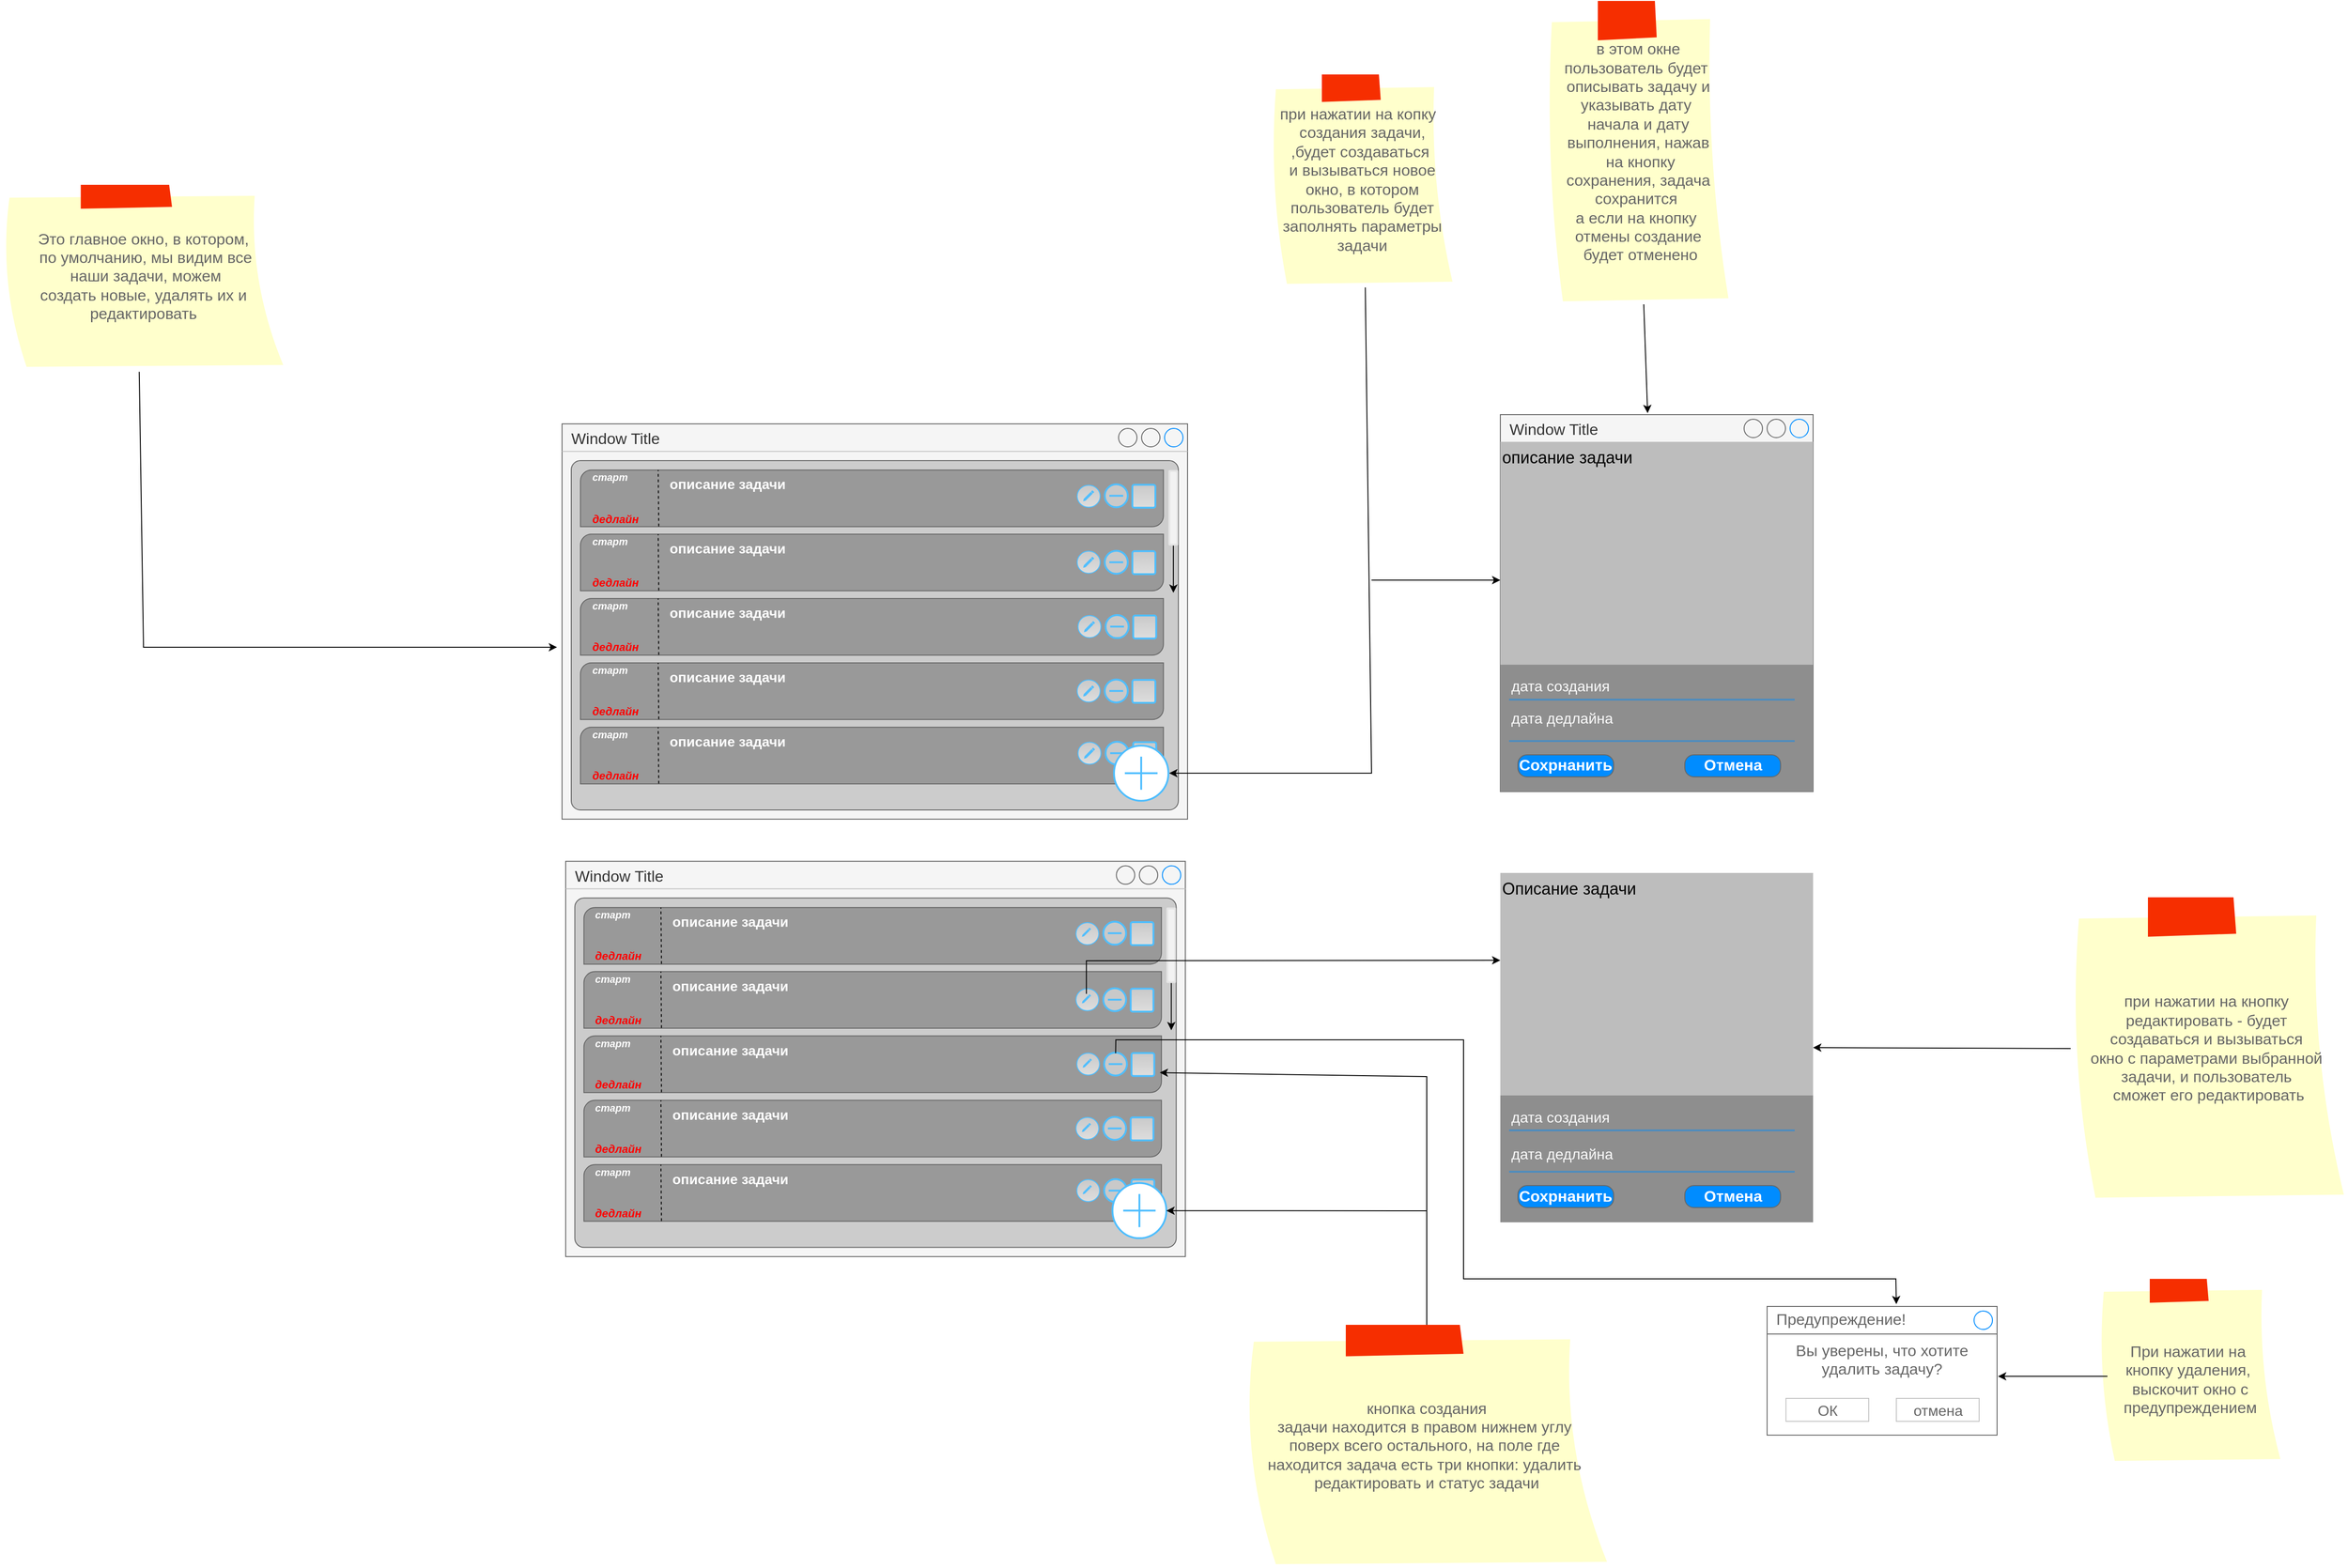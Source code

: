 <mxfile version="23.1.2" type="device">
  <diagram name="Страница — 1" id="gnq_qnb3r_2Inm63mi1r">
    <mxGraphModel dx="3350" dy="1716" grid="1" gridSize="10" guides="1" tooltips="1" connect="1" arrows="1" fold="1" page="1" pageScale="1" pageWidth="827" pageHeight="1169" background="#FFFFFF" math="0" shadow="0">
      <root>
        <mxCell id="0" />
        <mxCell id="1" parent="0" />
        <mxCell id="kb-qz8heGwgcF6jkPhP3-179" value="" style="group" parent="1" vertex="1" connectable="0">
          <mxGeometry x="-1540" y="520" width="740" height="435.81" as="geometry" />
        </mxCell>
        <mxCell id="kb-qz8heGwgcF6jkPhP3-139" value="описание задачи" style="strokeWidth=1;shadow=0;dashed=0;align=left;html=1;shape=mxgraph.mockup.anchor;fontSize=15;fontColor=#FFFFFF;fontStyle=1;whiteSpace=wrap;verticalAlign=top;container=0;" parent="kb-qz8heGwgcF6jkPhP3-179" vertex="1">
          <mxGeometry x="200.172" y="50.27" width="466.147" height="61.62" as="geometry" />
        </mxCell>
        <mxCell id="kb-qz8heGwgcF6jkPhP3-148" value="описание задачи" style="strokeWidth=1;shadow=0;dashed=0;align=left;html=1;shape=mxgraph.mockup.anchor;fontSize=15;fontColor=#FFFFFF;fontStyle=1;whiteSpace=wrap;verticalAlign=top;container=0;" parent="kb-qz8heGwgcF6jkPhP3-179" vertex="1">
          <mxGeometry x="200.172" y="120.0" width="466.147" height="61.62" as="geometry" />
        </mxCell>
        <mxCell id="kb-qz8heGwgcF6jkPhP3-156" value="описание задачи" style="strokeWidth=1;shadow=0;dashed=0;align=left;html=1;shape=mxgraph.mockup.anchor;fontSize=15;fontColor=#FFFFFF;fontStyle=1;whiteSpace=wrap;verticalAlign=top;container=0;" parent="kb-qz8heGwgcF6jkPhP3-179" vertex="1">
          <mxGeometry x="200.172" y="190.0" width="466.147" height="61.62" as="geometry" />
        </mxCell>
        <mxCell id="kb-qz8heGwgcF6jkPhP3-164" value="описание задачи" style="strokeWidth=1;shadow=0;dashed=0;align=left;html=1;shape=mxgraph.mockup.anchor;fontSize=15;fontColor=#FFFFFF;fontStyle=1;whiteSpace=wrap;verticalAlign=top;container=0;" parent="kb-qz8heGwgcF6jkPhP3-179" vertex="1">
          <mxGeometry x="200.172" y="260.0" width="466.147" height="61.62" as="geometry" />
        </mxCell>
        <mxCell id="kawAIBkQCZg8ccmzP9fp-34" value="" style="group" vertex="1" connectable="0" parent="kb-qz8heGwgcF6jkPhP3-179">
          <mxGeometry x="3.963" y="5.81" width="673.628" height="430.0" as="geometry" />
        </mxCell>
        <mxCell id="kawAIBkQCZg8ccmzP9fp-35" value="Window Title" style="strokeWidth=1;shadow=0;dashed=0;align=center;html=1;shape=mxgraph.mockup.containers.window;align=left;verticalAlign=top;spacingLeft=8;strokeColor2=#008cff;strokeColor3=#c4c4c4;mainText=;fontSize=17;labelBackgroundColor=none;whiteSpace=wrap;fillColor=#f5f5f5;strokeColor=#666666;gradientDirection=north;fontColor=#333333;" vertex="1" parent="kawAIBkQCZg8ccmzP9fp-34">
          <mxGeometry width="673.628" height="430.0" as="geometry" />
        </mxCell>
        <mxCell id="kawAIBkQCZg8ccmzP9fp-36" value="" style="group;strokeColor=none;" vertex="1" connectable="0" parent="kawAIBkQCZg8ccmzP9fp-34">
          <mxGeometry x="9.906" y="40.0" width="653.815" height="380.0" as="geometry" />
        </mxCell>
        <mxCell id="kawAIBkQCZg8ccmzP9fp-37" value="" style="strokeWidth=1;shadow=0;dashed=0;align=right;html=1;shape=mxgraph.mockup.buttons.multiButton;fillColor=#CCCCCC;strokeColor=#666666;mainText=;subText=;" vertex="1" parent="kawAIBkQCZg8ccmzP9fp-36">
          <mxGeometry width="653.815" height="380.0" as="geometry" />
        </mxCell>
        <mxCell id="kawAIBkQCZg8ccmzP9fp-38" value="" style="shape=ext;double=1;rounded=1;whiteSpace=wrap;html=1;opacity=50;strokeColor=none;" vertex="1" parent="kawAIBkQCZg8ccmzP9fp-36">
          <mxGeometry x="643.097" y="10.27" width="10.718" height="82.162" as="geometry" />
        </mxCell>
        <mxCell id="kawAIBkQCZg8ccmzP9fp-39" value="" style="endArrow=classic;html=1;rounded=0;exitX=0.5;exitY=1;exitDx=0;exitDy=0;" edge="1" parent="kawAIBkQCZg8ccmzP9fp-36" source="kawAIBkQCZg8ccmzP9fp-38">
          <mxGeometry width="50" height="50" relative="1" as="geometry">
            <mxPoint x="675.252" y="123.243" as="sourcePoint" />
            <mxPoint x="648.456" y="143.784" as="targetPoint" />
          </mxGeometry>
        </mxCell>
        <mxCell id="kawAIBkQCZg8ccmzP9fp-40" value="" style="group" vertex="1" connectable="0" parent="kawAIBkQCZg8ccmzP9fp-36">
          <mxGeometry x="9.906" y="10.27" width="627.831" height="61.62" as="geometry" />
        </mxCell>
        <mxCell id="kawAIBkQCZg8ccmzP9fp-41" value="" style="verticalLabelPosition=bottom;verticalAlign=top;html=1;shape=mxgraph.basic.diag_round_rect;dx=6;whiteSpace=wrap;fillColor=#999999;fontColor=#333333;strokeColor=#666666;" vertex="1" parent="kawAIBkQCZg8ccmzP9fp-40">
          <mxGeometry width="627.831" height="61.62" as="geometry" />
        </mxCell>
        <mxCell id="kawAIBkQCZg8ccmzP9fp-42" value="описание задачи" style="strokeWidth=1;shadow=0;dashed=0;align=left;html=1;shape=mxgraph.mockup.anchor;fontSize=15;fontColor=#FFFFFF;fontStyle=1;whiteSpace=wrap;verticalAlign=top;" vertex="1" parent="kawAIBkQCZg8ccmzP9fp-40">
          <mxGeometry x="94.175" width="481.337" height="61.62" as="geometry" />
        </mxCell>
        <mxCell id="kawAIBkQCZg8ccmzP9fp-43" value="" style="endArrow=none;dashed=1;html=1;rounded=0;entryX=0.103;entryY=0;entryDx=0;entryDy=0;entryPerimeter=0;exitX=0.104;exitY=0.994;exitDx=0;exitDy=0;exitPerimeter=0;" edge="1" parent="kawAIBkQCZg8ccmzP9fp-40">
          <mxGeometry width="50" height="50" relative="1" as="geometry">
            <mxPoint x="84.339" y="61.25" as="sourcePoint" />
            <mxPoint x="83.711" as="targetPoint" />
          </mxGeometry>
        </mxCell>
        <mxCell id="kawAIBkQCZg8ccmzP9fp-44" value="старт" style="strokeWidth=1;shadow=0;dashed=0;align=left;html=1;shape=mxgraph.mockup.anchor;fontSize=11;fontColor=#FFFFFF;fontStyle=3;whiteSpace=wrap;" vertex="1" parent="kawAIBkQCZg8ccmzP9fp-40">
          <mxGeometry x="10.464" width="62.783" height="16.432" as="geometry" />
        </mxCell>
        <mxCell id="kawAIBkQCZg8ccmzP9fp-45" value="&lt;font color=&quot;#ff0000&quot;&gt;дедлайн&lt;/font&gt;" style="strokeWidth=1;shadow=0;dashed=0;align=left;html=1;shape=mxgraph.mockup.anchor;fontSize=12;fontColor=#666666;fontStyle=3;whiteSpace=wrap;" vertex="1" parent="kawAIBkQCZg8ccmzP9fp-40">
          <mxGeometry x="10.464" y="45.188" width="62.783" height="16.432" as="geometry" />
        </mxCell>
        <mxCell id="kawAIBkQCZg8ccmzP9fp-46" value="" style="html=1;shadow=0;dashed=0;shape=mxgraph.bootstrap.checkbox2;labelPosition=right;verticalLabelPosition=middle;align=left;verticalAlign=middle;gradientColor=#DEDEDE;fillColor=#C9C9C9;checked=0;spacing=5;checkedFill=#0085FC;checkedStroke=#ffffff;sketch=0;strokeWidth=2;strokeColor=#4FBEFF;" vertex="1" parent="kawAIBkQCZg8ccmzP9fp-40">
          <mxGeometry x="594.378" y="15.97" width="24.766" height="25.0" as="geometry" />
        </mxCell>
        <mxCell id="kawAIBkQCZg8ccmzP9fp-47" value="" style="html=1;shadow=0;dashed=0;shape=mxgraph.bootstrap.radioButton2;labelPosition=right;verticalLabelPosition=middle;align=left;verticalAlign=middle;gradientColor=#DEDEDE;fillColor=#C9C9C9;checked=0;spacing=5;checkedFill=#0085FC;checkedStroke=#ffffff;sketch=0;strokeColor=#4FBEFF;" vertex="1" parent="kawAIBkQCZg8ccmzP9fp-40">
          <mxGeometry x="534.94" y="16.46" width="24.766" height="24.03" as="geometry" />
        </mxCell>
        <mxCell id="kawAIBkQCZg8ccmzP9fp-48" value="" style="html=1;verticalLabelPosition=bottom;align=center;labelBackgroundColor=#ffffff;verticalAlign=top;strokeWidth=2;strokeColor=#4FBEFF;shadow=0;dashed=0;shape=mxgraph.ios7.icons.delete;fillColor=#C9C9C9;" vertex="1" parent="kawAIBkQCZg8ccmzP9fp-40">
          <mxGeometry x="564.659" y="15.48" width="24.766" height="25.0" as="geometry" />
        </mxCell>
        <mxCell id="kawAIBkQCZg8ccmzP9fp-49" value="" style="html=1;dashed=0;aspect=fixed;verticalLabelPosition=bottom;verticalAlign=top;align=center;shape=mxgraph.gmdl.edit;strokeColor=none;fillColor=#4FBEFF;shadow=0;sketch=0;" vertex="1" parent="kawAIBkQCZg8ccmzP9fp-40">
          <mxGeometry x="541.319" y="21.92" width="10.016" height="10.016" as="geometry" />
        </mxCell>
        <mxCell id="kawAIBkQCZg8ccmzP9fp-50" value="" style="group" vertex="1" connectable="0" parent="kawAIBkQCZg8ccmzP9fp-36">
          <mxGeometry x="9.906" y="80.0" width="627.831" height="61.62" as="geometry" />
        </mxCell>
        <mxCell id="kawAIBkQCZg8ccmzP9fp-51" value="" style="verticalLabelPosition=bottom;verticalAlign=top;html=1;shape=mxgraph.basic.diag_round_rect;dx=6;whiteSpace=wrap;fillColor=#999999;fontColor=#333333;strokeColor=#666666;" vertex="1" parent="kawAIBkQCZg8ccmzP9fp-50">
          <mxGeometry width="627.831" height="61.62" as="geometry" />
        </mxCell>
        <mxCell id="kawAIBkQCZg8ccmzP9fp-52" value="описание задачи" style="strokeWidth=1;shadow=0;dashed=0;align=left;html=1;shape=mxgraph.mockup.anchor;fontSize=15;fontColor=#FFFFFF;fontStyle=1;whiteSpace=wrap;verticalAlign=top;" vertex="1" parent="kawAIBkQCZg8ccmzP9fp-50">
          <mxGeometry x="94.175" width="481.337" height="61.62" as="geometry" />
        </mxCell>
        <mxCell id="kawAIBkQCZg8ccmzP9fp-53" value="" style="endArrow=none;dashed=1;html=1;rounded=0;entryX=0.103;entryY=0;entryDx=0;entryDy=0;entryPerimeter=0;exitX=0.104;exitY=0.994;exitDx=0;exitDy=0;exitPerimeter=0;" edge="1" parent="kawAIBkQCZg8ccmzP9fp-50">
          <mxGeometry width="50" height="50" relative="1" as="geometry">
            <mxPoint x="84.339" y="61.25" as="sourcePoint" />
            <mxPoint x="83.711" as="targetPoint" />
          </mxGeometry>
        </mxCell>
        <mxCell id="kawAIBkQCZg8ccmzP9fp-54" value="старт" style="strokeWidth=1;shadow=0;dashed=0;align=left;html=1;shape=mxgraph.mockup.anchor;fontSize=11;fontColor=#FFFFFF;fontStyle=3;whiteSpace=wrap;" vertex="1" parent="kawAIBkQCZg8ccmzP9fp-50">
          <mxGeometry x="10.464" width="62.783" height="16.432" as="geometry" />
        </mxCell>
        <mxCell id="kawAIBkQCZg8ccmzP9fp-55" value="&lt;font color=&quot;#ff0000&quot;&gt;дедлайн&lt;/font&gt;" style="strokeWidth=1;shadow=0;dashed=0;align=left;html=1;shape=mxgraph.mockup.anchor;fontSize=12;fontColor=#666666;fontStyle=3;whiteSpace=wrap;fillColor=#FFB570;" vertex="1" parent="kawAIBkQCZg8ccmzP9fp-50">
          <mxGeometry x="10.464" y="45.188" width="62.783" height="16.432" as="geometry" />
        </mxCell>
        <mxCell id="kawAIBkQCZg8ccmzP9fp-56" value="" style="html=1;shadow=0;dashed=0;shape=mxgraph.bootstrap.radioButton2;labelPosition=right;verticalLabelPosition=middle;align=left;verticalAlign=middle;gradientColor=#DEDEDE;fillColor=#C9C9C9;checked=0;spacing=5;checkedFill=#0085FC;checkedStroke=#ffffff;sketch=0;strokeColor=#4FBEFF;" vertex="1" parent="kawAIBkQCZg8ccmzP9fp-50">
          <mxGeometry x="534.94" y="18.56" width="24.766" height="24.03" as="geometry" />
        </mxCell>
        <mxCell id="kawAIBkQCZg8ccmzP9fp-57" value="" style="html=1;verticalLabelPosition=bottom;align=center;labelBackgroundColor=#ffffff;verticalAlign=top;strokeWidth=2;strokeColor=#4FBEFF;shadow=0;dashed=0;shape=mxgraph.ios7.icons.delete;fillColor=#C9C9C9;" vertex="1" parent="kawAIBkQCZg8ccmzP9fp-50">
          <mxGeometry x="564.659" y="18.07" width="24.766" height="25.0" as="geometry" />
        </mxCell>
        <mxCell id="kawAIBkQCZg8ccmzP9fp-58" value="" style="html=1;shadow=0;dashed=0;shape=mxgraph.bootstrap.checkbox2;labelPosition=right;verticalLabelPosition=middle;align=left;verticalAlign=middle;gradientColor=#DEDEDE;fillColor=#C9C9C9;checked=0;spacing=5;checkedFill=#0085FC;checkedStroke=#ffffff;sketch=0;strokeWidth=2;strokeColor=#4FBEFF;" vertex="1" parent="kawAIBkQCZg8ccmzP9fp-50">
          <mxGeometry x="594.378" y="18.56" width="24.766" height="25.0" as="geometry" />
        </mxCell>
        <mxCell id="kawAIBkQCZg8ccmzP9fp-59" value="" style="html=1;dashed=0;aspect=fixed;verticalLabelPosition=bottom;verticalAlign=top;align=center;shape=mxgraph.gmdl.edit;strokeColor=none;fillColor=#4FBEFF;shadow=0;sketch=0;" vertex="1" parent="kawAIBkQCZg8ccmzP9fp-50">
          <mxGeometry x="541.319" y="24.51" width="10.016" height="10.016" as="geometry" />
        </mxCell>
        <mxCell id="kawAIBkQCZg8ccmzP9fp-60" value="" style="group;strokeColor=none;" vertex="1" connectable="0" parent="kawAIBkQCZg8ccmzP9fp-36">
          <mxGeometry x="9.906" y="150.0" width="627.831" height="61.62" as="geometry" />
        </mxCell>
        <mxCell id="kawAIBkQCZg8ccmzP9fp-61" value="" style="verticalLabelPosition=bottom;verticalAlign=top;html=1;shape=mxgraph.basic.diag_round_rect;dx=6;whiteSpace=wrap;fillColor=#999999;fontColor=#333333;strokeColor=#666666;" vertex="1" parent="kawAIBkQCZg8ccmzP9fp-60">
          <mxGeometry width="627.831" height="61.62" as="geometry" />
        </mxCell>
        <mxCell id="kawAIBkQCZg8ccmzP9fp-62" value="описание задачи" style="strokeWidth=1;shadow=0;dashed=0;align=left;html=1;shape=mxgraph.mockup.anchor;fontSize=15;fontColor=#FFFFFF;fontStyle=1;whiteSpace=wrap;verticalAlign=top;" vertex="1" parent="kawAIBkQCZg8ccmzP9fp-60">
          <mxGeometry x="94.175" width="481.337" height="61.62" as="geometry" />
        </mxCell>
        <mxCell id="kawAIBkQCZg8ccmzP9fp-63" value="" style="endArrow=none;dashed=1;html=1;rounded=0;entryX=0.103;entryY=0;entryDx=0;entryDy=0;entryPerimeter=0;exitX=0.104;exitY=0.994;exitDx=0;exitDy=0;exitPerimeter=0;" edge="1" parent="kawAIBkQCZg8ccmzP9fp-60">
          <mxGeometry width="50" height="50" relative="1" as="geometry">
            <mxPoint x="84.339" y="61.25" as="sourcePoint" />
            <mxPoint x="83.711" as="targetPoint" />
          </mxGeometry>
        </mxCell>
        <mxCell id="kawAIBkQCZg8ccmzP9fp-64" value="старт" style="strokeWidth=1;shadow=0;dashed=0;align=left;html=1;shape=mxgraph.mockup.anchor;fontSize=11;fontColor=#FFFFFF;fontStyle=3;whiteSpace=wrap;" vertex="1" parent="kawAIBkQCZg8ccmzP9fp-60">
          <mxGeometry x="10.464" width="62.783" height="16.432" as="geometry" />
        </mxCell>
        <mxCell id="kawAIBkQCZg8ccmzP9fp-65" value="&lt;font color=&quot;#ff0000&quot;&gt;дедлайн&lt;/font&gt;" style="strokeWidth=1;shadow=0;dashed=0;align=left;html=1;shape=mxgraph.mockup.anchor;fontSize=12;fontColor=#666666;fontStyle=3;whiteSpace=wrap;fillColor=#FFB570;" vertex="1" parent="kawAIBkQCZg8ccmzP9fp-60">
          <mxGeometry x="10.464" y="45.188" width="62.783" height="16.432" as="geometry" />
        </mxCell>
        <mxCell id="kawAIBkQCZg8ccmzP9fp-66" value="" style="group" vertex="1" connectable="0" parent="kawAIBkQCZg8ccmzP9fp-60">
          <mxGeometry x="600.279" y="22.343" width="19.755" height="16.942" as="geometry" />
        </mxCell>
        <mxCell id="kawAIBkQCZg8ccmzP9fp-67" value="" style="rounded=1;whiteSpace=wrap;html=1;fillColor=#333333;strokeColor=#333333;" vertex="1" parent="kawAIBkQCZg8ccmzP9fp-66">
          <mxGeometry y="1.537" width="15.696" height="15.405" as="geometry" />
        </mxCell>
        <mxCell id="kawAIBkQCZg8ccmzP9fp-68" value="" style="html=1;shadow=0;dashed=0;shape=mxgraph.bootstrap.radioButton2;labelPosition=right;verticalLabelPosition=middle;align=left;verticalAlign=middle;gradientColor=#DEDEDE;fillColor=#C9C9C9;checked=0;spacing=5;checkedFill=#0085FC;checkedStroke=#ffffff;sketch=0;strokeColor=#4FBEFF;" vertex="1" parent="kawAIBkQCZg8ccmzP9fp-60">
          <mxGeometry x="535.831" y="18.55" width="24.766" height="24.03" as="geometry" />
        </mxCell>
        <mxCell id="kawAIBkQCZg8ccmzP9fp-69" value="" style="html=1;dashed=0;aspect=fixed;verticalLabelPosition=bottom;verticalAlign=top;align=center;shape=mxgraph.gmdl.edit;strokeColor=none;fillColor=#4FBEFF;shadow=0;sketch=0;" vertex="1" parent="kawAIBkQCZg8ccmzP9fp-60">
          <mxGeometry x="542.211" y="24.5" width="10.016" height="10.016" as="geometry" />
        </mxCell>
        <mxCell id="kawAIBkQCZg8ccmzP9fp-70" value="" style="html=1;verticalLabelPosition=bottom;align=center;labelBackgroundColor=#ffffff;verticalAlign=top;strokeWidth=2;strokeColor=#4FBEFF;shadow=0;dashed=0;shape=mxgraph.ios7.icons.delete;fillColor=#C9C9C9;" vertex="1" parent="kawAIBkQCZg8ccmzP9fp-60">
          <mxGeometry x="565.55" y="18.06" width="24.766" height="25.0" as="geometry" />
        </mxCell>
        <mxCell id="kawAIBkQCZg8ccmzP9fp-71" value="" style="html=1;shadow=0;dashed=0;shape=mxgraph.bootstrap.checkbox2;labelPosition=right;verticalLabelPosition=middle;align=left;verticalAlign=middle;gradientColor=#DEDEDE;fillColor=#C9C9C9;checked=0;spacing=5;checkedFill=#0085FC;checkedStroke=#ffffff;sketch=0;strokeWidth=2;strokeColor=#4FBEFF;" vertex="1" parent="kawAIBkQCZg8ccmzP9fp-60">
          <mxGeometry x="595.269" y="18.55" width="24.766" height="25.0" as="geometry" />
        </mxCell>
        <mxCell id="kawAIBkQCZg8ccmzP9fp-72" value="" style="group" vertex="1" connectable="0" parent="kawAIBkQCZg8ccmzP9fp-36">
          <mxGeometry x="9.906" y="220.0" width="627.831" height="61.62" as="geometry" />
        </mxCell>
        <mxCell id="kawAIBkQCZg8ccmzP9fp-73" value="" style="verticalLabelPosition=bottom;verticalAlign=top;html=1;shape=mxgraph.basic.diag_round_rect;dx=6;whiteSpace=wrap;fillColor=#999999;fontColor=#333333;strokeColor=#666666;" vertex="1" parent="kawAIBkQCZg8ccmzP9fp-72">
          <mxGeometry width="627.831" height="61.62" as="geometry" />
        </mxCell>
        <mxCell id="kawAIBkQCZg8ccmzP9fp-74" value="описание задачи" style="strokeWidth=1;shadow=0;dashed=0;align=left;html=1;shape=mxgraph.mockup.anchor;fontSize=15;fontColor=#FFFFFF;fontStyle=1;whiteSpace=wrap;verticalAlign=top;" vertex="1" parent="kawAIBkQCZg8ccmzP9fp-72">
          <mxGeometry x="94.175" width="481.337" height="61.62" as="geometry" />
        </mxCell>
        <mxCell id="kawAIBkQCZg8ccmzP9fp-75" value="" style="endArrow=none;dashed=1;html=1;rounded=0;entryX=0.103;entryY=0;entryDx=0;entryDy=0;entryPerimeter=0;exitX=0.104;exitY=0.994;exitDx=0;exitDy=0;exitPerimeter=0;" edge="1" parent="kawAIBkQCZg8ccmzP9fp-72">
          <mxGeometry width="50" height="50" relative="1" as="geometry">
            <mxPoint x="84.339" y="61.25" as="sourcePoint" />
            <mxPoint x="83.711" as="targetPoint" />
          </mxGeometry>
        </mxCell>
        <mxCell id="kawAIBkQCZg8ccmzP9fp-76" value="старт" style="strokeWidth=1;shadow=0;dashed=0;align=left;html=1;shape=mxgraph.mockup.anchor;fontSize=11;fontColor=#FFFFFF;fontStyle=3;whiteSpace=wrap;" vertex="1" parent="kawAIBkQCZg8ccmzP9fp-72">
          <mxGeometry x="10.464" width="62.783" height="16.432" as="geometry" />
        </mxCell>
        <mxCell id="kawAIBkQCZg8ccmzP9fp-77" value="&lt;font color=&quot;#ff0000&quot;&gt;дедлайн&lt;/font&gt;" style="strokeWidth=1;shadow=0;dashed=0;align=left;html=1;shape=mxgraph.mockup.anchor;fontSize=12;fontColor=#666666;fontStyle=3;whiteSpace=wrap;fillColor=#FFB570;" vertex="1" parent="kawAIBkQCZg8ccmzP9fp-72">
          <mxGeometry x="10.464" y="45.188" width="62.783" height="16.432" as="geometry" />
        </mxCell>
        <mxCell id="kawAIBkQCZg8ccmzP9fp-78" value="" style="group" vertex="1" connectable="0" parent="kawAIBkQCZg8ccmzP9fp-72">
          <mxGeometry x="600.279" y="22.343" width="19.755" height="21.217" as="geometry" />
        </mxCell>
        <mxCell id="kawAIBkQCZg8ccmzP9fp-79" value="" style="rounded=1;whiteSpace=wrap;html=1;fillColor=#333333;strokeColor=#333333;" vertex="1" parent="kawAIBkQCZg8ccmzP9fp-78">
          <mxGeometry y="1.537" width="15.696" height="15.405" as="geometry" />
        </mxCell>
        <mxCell id="kawAIBkQCZg8ccmzP9fp-80" value="" style="html=1;shadow=0;dashed=0;shape=mxgraph.bootstrap.radioButton2;labelPosition=right;verticalLabelPosition=middle;align=left;verticalAlign=middle;gradientColor=#DEDEDE;fillColor=#C9C9C9;checked=0;spacing=5;checkedFill=#0085FC;checkedStroke=#ffffff;sketch=0;strokeColor=#4FBEFF;" vertex="1" parent="kawAIBkQCZg8ccmzP9fp-78">
          <mxGeometry x="-65.34" y="-3.783" width="24.766" height="24.03" as="geometry" />
        </mxCell>
        <mxCell id="kawAIBkQCZg8ccmzP9fp-81" value="" style="html=1;dashed=0;aspect=fixed;verticalLabelPosition=bottom;verticalAlign=top;align=center;shape=mxgraph.gmdl.edit;strokeColor=none;fillColor=#4FBEFF;shadow=0;sketch=0;" vertex="1" parent="kawAIBkQCZg8ccmzP9fp-78">
          <mxGeometry x="-58.96" y="2.167" width="10.016" height="10.016" as="geometry" />
        </mxCell>
        <mxCell id="kawAIBkQCZg8ccmzP9fp-82" value="" style="html=1;verticalLabelPosition=bottom;align=center;labelBackgroundColor=#ffffff;verticalAlign=top;strokeWidth=2;strokeColor=#4FBEFF;shadow=0;dashed=0;shape=mxgraph.ios7.icons.delete;fillColor=#C9C9C9;" vertex="1" parent="kawAIBkQCZg8ccmzP9fp-78">
          <mxGeometry x="-35.621" y="-4.273" width="24.766" height="25.0" as="geometry" />
        </mxCell>
        <mxCell id="kawAIBkQCZg8ccmzP9fp-83" value="" style="html=1;shadow=0;dashed=0;shape=mxgraph.bootstrap.checkbox2;labelPosition=right;verticalLabelPosition=middle;align=left;verticalAlign=middle;gradientColor=#DEDEDE;fillColor=#C9C9C9;checked=0;spacing=5;checkedFill=#0085FC;checkedStroke=#ffffff;sketch=0;strokeWidth=2;strokeColor=#4FBEFF;" vertex="1" parent="kawAIBkQCZg8ccmzP9fp-78">
          <mxGeometry x="-5.902" y="-3.783" width="24.766" height="25.0" as="geometry" />
        </mxCell>
        <mxCell id="kawAIBkQCZg8ccmzP9fp-84" value="" style="group" vertex="1" connectable="0" parent="kawAIBkQCZg8ccmzP9fp-36">
          <mxGeometry x="9.906" y="290.0" width="627.831" height="61.62" as="geometry" />
        </mxCell>
        <mxCell id="kawAIBkQCZg8ccmzP9fp-85" value="" style="verticalLabelPosition=bottom;verticalAlign=top;html=1;shape=mxgraph.basic.diag_round_rect;dx=6;whiteSpace=wrap;fillColor=#999999;fontColor=#333333;strokeColor=#666666;" vertex="1" parent="kawAIBkQCZg8ccmzP9fp-84">
          <mxGeometry width="627.831" height="61.62" as="geometry" />
        </mxCell>
        <mxCell id="kawAIBkQCZg8ccmzP9fp-86" value="описание задачи" style="strokeWidth=1;shadow=0;dashed=0;align=left;html=1;shape=mxgraph.mockup.anchor;fontSize=15;fontColor=#FFFFFF;fontStyle=1;whiteSpace=wrap;verticalAlign=top;" vertex="1" parent="kawAIBkQCZg8ccmzP9fp-84">
          <mxGeometry x="94.175" width="481.337" height="61.62" as="geometry" />
        </mxCell>
        <mxCell id="kawAIBkQCZg8ccmzP9fp-87" value="" style="endArrow=none;dashed=1;html=1;rounded=0;entryX=0.103;entryY=0;entryDx=0;entryDy=0;entryPerimeter=0;exitX=0.104;exitY=0.994;exitDx=0;exitDy=0;exitPerimeter=0;" edge="1" parent="kawAIBkQCZg8ccmzP9fp-84">
          <mxGeometry width="50" height="50" relative="1" as="geometry">
            <mxPoint x="84.339" y="61.25" as="sourcePoint" />
            <mxPoint x="83.711" as="targetPoint" />
          </mxGeometry>
        </mxCell>
        <mxCell id="kawAIBkQCZg8ccmzP9fp-88" value="старт" style="strokeWidth=1;shadow=0;dashed=0;align=left;html=1;shape=mxgraph.mockup.anchor;fontSize=11;fontColor=#FFFFFF;fontStyle=3;whiteSpace=wrap;" vertex="1" parent="kawAIBkQCZg8ccmzP9fp-84">
          <mxGeometry x="10.464" width="62.783" height="16.432" as="geometry" />
        </mxCell>
        <mxCell id="kawAIBkQCZg8ccmzP9fp-89" value="&lt;font color=&quot;#ff0000&quot;&gt;дедлайн&lt;/font&gt;" style="strokeWidth=1;shadow=0;dashed=0;align=left;html=1;shape=mxgraph.mockup.anchor;fontSize=12;fontColor=#666666;fontStyle=3;whiteSpace=wrap;" vertex="1" parent="kawAIBkQCZg8ccmzP9fp-84">
          <mxGeometry x="10.464" y="45.188" width="62.783" height="16.432" as="geometry" />
        </mxCell>
        <mxCell id="kawAIBkQCZg8ccmzP9fp-90" value="" style="group" vertex="1" connectable="0" parent="kawAIBkQCZg8ccmzP9fp-84">
          <mxGeometry x="600.279" y="19.997" width="19.755" height="21.213" as="geometry" />
        </mxCell>
        <mxCell id="kawAIBkQCZg8ccmzP9fp-91" value="" style="rounded=1;whiteSpace=wrap;html=1;fillColor=#333333;strokeColor=#333333;" vertex="1" parent="kawAIBkQCZg8ccmzP9fp-90">
          <mxGeometry y="1.537" width="15.696" height="15.405" as="geometry" />
        </mxCell>
        <mxCell id="kawAIBkQCZg8ccmzP9fp-92" value="" style="html=1;shadow=0;dashed=0;shape=mxgraph.atlassian.check;strokeColor=#ffffff;strokeWidth=2;sketch=1;hachureGap=4;pointerEvents=0;fontFamily=Architects Daughter;fontSource=https%3A%2F%2Ffonts.googleapis.com%2Fcss%3Ffamily%3DArchitects%2BDaughter;fontSize=20;" vertex="1" parent="kawAIBkQCZg8ccmzP9fp-90">
          <mxGeometry x="2.436" y="5.135" width="10.825" height="8.216" as="geometry">
            <mxPoint x="6" y="-5" as="offset" />
          </mxGeometry>
        </mxCell>
        <mxCell id="kawAIBkQCZg8ccmzP9fp-93" value="" style="html=1;shadow=0;dashed=0;shape=mxgraph.bootstrap.radioButton2;labelPosition=right;verticalLabelPosition=middle;align=left;verticalAlign=middle;gradientColor=#DEDEDE;fillColor=#C9C9C9;checked=0;spacing=5;checkedFill=#0085FC;checkedStroke=#ffffff;sketch=0;strokeColor=#4FBEFF;" vertex="1" parent="kawAIBkQCZg8ccmzP9fp-90">
          <mxGeometry x="-64.448" y="-3.787" width="24.766" height="24.03" as="geometry" />
        </mxCell>
        <mxCell id="kawAIBkQCZg8ccmzP9fp-94" value="" style="html=1;dashed=0;aspect=fixed;verticalLabelPosition=bottom;verticalAlign=top;align=center;shape=mxgraph.gmdl.edit;strokeColor=none;fillColor=#4FBEFF;shadow=0;sketch=0;" vertex="1" parent="kawAIBkQCZg8ccmzP9fp-90">
          <mxGeometry x="-58.068" y="2.163" width="10.016" height="10.016" as="geometry" />
        </mxCell>
        <mxCell id="kawAIBkQCZg8ccmzP9fp-95" value="" style="html=1;verticalLabelPosition=bottom;align=center;labelBackgroundColor=#ffffff;verticalAlign=top;strokeWidth=2;strokeColor=#4FBEFF;shadow=0;dashed=0;shape=mxgraph.ios7.icons.delete;fillColor=#C9C9C9;" vertex="1" parent="kawAIBkQCZg8ccmzP9fp-90">
          <mxGeometry x="-34.729" y="-4.277" width="24.766" height="25.0" as="geometry" />
        </mxCell>
        <mxCell id="kawAIBkQCZg8ccmzP9fp-96" value="" style="html=1;shadow=0;dashed=0;shape=mxgraph.bootstrap.checkbox2;labelPosition=right;verticalLabelPosition=middle;align=left;verticalAlign=middle;gradientColor=#DEDEDE;fillColor=#C9C9C9;checked=0;spacing=5;checkedFill=#0085FC;checkedStroke=#ffffff;sketch=0;strokeWidth=2;strokeColor=#4FBEFF;" vertex="1" parent="kawAIBkQCZg8ccmzP9fp-90">
          <mxGeometry x="-5.01" y="-3.787" width="24.766" height="25.0" as="geometry" />
        </mxCell>
        <mxCell id="kawAIBkQCZg8ccmzP9fp-97" value="" style="html=1;verticalLabelPosition=bottom;align=center;labelBackgroundColor=#ffffff;verticalAlign=top;strokeWidth=2;strokeColor=#4FBEFF;shadow=0;dashed=0;shape=mxgraph.ios7.icons.add;" vertex="1" parent="kawAIBkQCZg8ccmzP9fp-36">
          <mxGeometry x="584.471" y="310.0" width="58.625" height="60.0" as="geometry" />
        </mxCell>
        <mxCell id="kb-qz8heGwgcF6jkPhP3-237" value="" style="group" parent="1" vertex="1" connectable="0">
          <mxGeometry x="-520" y="40" width="340" height="410" as="geometry" />
        </mxCell>
        <mxCell id="kb-qz8heGwgcF6jkPhP3-227" value="Window Title" style="strokeWidth=1;shadow=0;dashed=0;align=center;html=1;shape=mxgraph.mockup.containers.window;align=left;verticalAlign=top;spacingLeft=8;strokeColor2=#008cff;strokeColor3=#c4c4c4;mainText=;fontSize=17;labelBackgroundColor=none;whiteSpace=wrap;fillColor=#f5f5f5;strokeColor=#666666;gradientDirection=north;fontColor=#333333;" parent="kb-qz8heGwgcF6jkPhP3-237" vertex="1">
          <mxGeometry width="340" height="410" as="geometry" />
        </mxCell>
        <mxCell id="kb-qz8heGwgcF6jkPhP3-222" value="описание задачи" style="shape=rect;fillColor=#BDBDBD;strokeColor=none;fontColor=#000000;fontSize=18;fontStyle=0;verticalAlign=top;spacingBottom=0;spacingLeft=0;shadow=0;whiteSpace=wrap;html=1;align=left;" parent="kb-qz8heGwgcF6jkPhP3-237" vertex="1">
          <mxGeometry y="30" width="340" height="380" as="geometry" />
        </mxCell>
        <mxCell id="kb-qz8heGwgcF6jkPhP3-223" value="" style="shape=rect;fillColor=#000000;strokeColor=none;opacity=25;fontColor=#FFFFFF;fontSize=23;fontStyle=0;verticalAlign=top;spacingBottom=0;spacingLeft=16;spacingTop=17;align=left;resizeWidth=1;whiteSpace=wrap;html=1;" parent="kb-qz8heGwgcF6jkPhP3-222" vertex="1">
          <mxGeometry y="1" width="340" height="138" relative="1" as="geometry">
            <mxPoint y="-138" as="offset" />
          </mxGeometry>
        </mxCell>
        <mxCell id="kb-qz8heGwgcF6jkPhP3-229" value="Сохрнанить" style="strokeWidth=1;shadow=0;dashed=0;align=center;html=1;shape=mxgraph.mockup.buttons.button;strokeColor=#666666;fontColor=#ffffff;mainText=;buttonStyle=round;fontSize=17;fontStyle=1;fillColor=#008cff;whiteSpace=wrap;" parent="kb-qz8heGwgcF6jkPhP3-222" vertex="1">
          <mxGeometry x="19.101" y="340" width="104.101" height="24" as="geometry" />
        </mxCell>
        <mxCell id="kb-qz8heGwgcF6jkPhP3-230" value="Отмена" style="strokeWidth=1;shadow=0;dashed=0;align=center;html=1;shape=mxgraph.mockup.buttons.button;strokeColor=#666666;fontColor=#ffffff;mainText=;buttonStyle=round;fontSize=17;fontStyle=1;fillColor=#008cff;whiteSpace=wrap;" parent="kb-qz8heGwgcF6jkPhP3-222" vertex="1">
          <mxGeometry x="200.562" y="340" width="104.101" height="24" as="geometry" />
        </mxCell>
        <mxCell id="kb-qz8heGwgcF6jkPhP3-231" value="&lt;font color=&quot;#fafafa&quot;&gt;дата создания&lt;/font&gt;" style="text;fontColor=#808080;fontSize=16;verticalAlign=middle;strokeColor=none;fillColor=none;opacity=50;whiteSpace=wrap;html=1;" parent="kb-qz8heGwgcF6jkPhP3-222" vertex="1">
          <mxGeometry x="9.551" y="250" width="248.315" height="30" as="geometry" />
        </mxCell>
        <mxCell id="kb-qz8heGwgcF6jkPhP3-232" value="" style="dashed=0;shape=line;strokeWidth=2;noLabel=1;strokeColor=#0C8CF2;opacity=50;" parent="kb-qz8heGwgcF6jkPhP3-222" vertex="1">
          <mxGeometry x="9.55" y="275" width="310.45" height="10" as="geometry" />
        </mxCell>
        <mxCell id="kb-qz8heGwgcF6jkPhP3-234" value="" style="dashed=0;shape=line;strokeWidth=2;noLabel=1;strokeColor=#0C8CF2;opacity=50;" parent="kb-qz8heGwgcF6jkPhP3-222" vertex="1">
          <mxGeometry x="9.55" y="320" width="310.45" height="10" as="geometry" />
        </mxCell>
        <mxCell id="kb-qz8heGwgcF6jkPhP3-233" value="&lt;font color=&quot;#fafafa&quot;&gt;дата дедлайна&lt;/font&gt;" style="text;fontColor=#808080;fontSize=16;verticalAlign=middle;strokeColor=none;fillColor=none;opacity=50;whiteSpace=wrap;html=1;" parent="kb-qz8heGwgcF6jkPhP3-222" vertex="1">
          <mxGeometry x="9.551" y="285" width="248.315" height="30" as="geometry" />
        </mxCell>
        <mxCell id="kb-qz8heGwgcF6jkPhP3-239" value="при нажатии на копку&amp;nbsp;&amp;nbsp;&lt;br&gt;создания задачи,&lt;br&gt;,будет создаваться&amp;nbsp;&lt;br&gt;и вызываться новое&lt;br&gt;окно, в котором пользователь будет&lt;br&gt;заполнять параметры&lt;br&gt;задачи" style="strokeWidth=1;shadow=0;dashed=0;align=center;html=1;shape=mxgraph.mockup.text.stickyNote2;fontColor=#666666;mainText=;fontSize=17;whiteSpace=wrap;fillColor=#ffffcc;strokeColor=#F62E00;" parent="1" vertex="1">
          <mxGeometry x="-770" y="-330" width="200" height="230" as="geometry" />
        </mxCell>
        <mxCell id="kb-qz8heGwgcF6jkPhP3-240" value="Это главное окно, в котором,&lt;br&gt;&amp;nbsp;по умолчанию, мы видим все&lt;br&gt;&amp;nbsp;наши задачи, можем &lt;br&gt;создать новые, удалять их и редактировать" style="strokeWidth=1;shadow=0;dashed=0;align=center;html=1;shape=mxgraph.mockup.text.stickyNote2;fontColor=#666666;mainText=;fontSize=17;whiteSpace=wrap;fillColor=#ffffcc;strokeColor=#F62E00;" parent="1" vertex="1">
          <mxGeometry x="-2150" y="-210" width="310" height="200" as="geometry" />
        </mxCell>
        <mxCell id="kb-qz8heGwgcF6jkPhP3-241" value="кнопка создания &lt;br&gt;задачи находится в правом нижнем углу&amp;nbsp;&lt;br&gt;поверх всего остального, на поле где&amp;nbsp;&lt;br&gt;находится задача есть три кнопки: удалить&amp;nbsp;&lt;br&gt;редактировать и статус задачи" style="strokeWidth=1;shadow=0;dashed=0;align=center;html=1;shape=mxgraph.mockup.text.stickyNote2;fontColor=#666666;mainText=;fontSize=17;whiteSpace=wrap;fillColor=#ffffcc;strokeColor=#F62E00;" parent="1" vertex="1">
          <mxGeometry x="-800" y="1030" width="400" height="263" as="geometry" />
        </mxCell>
        <mxCell id="kb-qz8heGwgcF6jkPhP3-243" value="в этом окне пользователь будет&amp;nbsp;&lt;br&gt;описывать задачу и&lt;br&gt;указывать дату&amp;nbsp;&lt;br&gt;начала и дату&lt;br&gt;выполнения, нажав&lt;br&gt;&amp;nbsp;на кнопку &lt;br&gt;сохранения, задача сохранится&amp;nbsp;&lt;br&gt;а если на кнопку&amp;nbsp;&lt;br&gt;отмены создание&lt;br&gt;&amp;nbsp;будет отменено" style="strokeWidth=1;shadow=0;dashed=0;align=center;html=1;shape=mxgraph.mockup.text.stickyNote2;fontColor=#666666;mainText=;fontSize=17;whiteSpace=wrap;fillColor=#ffffcc;strokeColor=#F62E00;" parent="1" vertex="1">
          <mxGeometry x="-470" y="-410" width="200" height="330" as="geometry" />
        </mxCell>
        <mxCell id="kb-qz8heGwgcF6jkPhP3-248" value="" style="endArrow=classic;html=1;rounded=0;entryX=0.471;entryY=-0.004;entryDx=0;entryDy=0;entryPerimeter=0;" parent="1" source="kb-qz8heGwgcF6jkPhP3-243" edge="1" target="kb-qz8heGwgcF6jkPhP3-227">
          <mxGeometry width="50" height="50" relative="1" as="geometry">
            <mxPoint x="-390" y="110" as="sourcePoint" />
            <mxPoint x="-360" y="10" as="targetPoint" />
          </mxGeometry>
        </mxCell>
        <mxCell id="kb-qz8heGwgcF6jkPhP3-249" value="" style="endArrow=classic;html=1;rounded=0;" parent="1" source="kb-qz8heGwgcF6jkPhP3-241" target="kawAIBkQCZg8ccmzP9fp-97" edge="1">
          <mxGeometry width="50" height="50" relative="1" as="geometry">
            <mxPoint x="-1610" y="660" as="sourcePoint" />
            <mxPoint x="-1619.229" y="713.61" as="targetPoint" />
            <Array as="points">
              <mxPoint x="-600" y="906" />
            </Array>
          </mxGeometry>
        </mxCell>
        <mxCell id="kb-qz8heGwgcF6jkPhP3-250" value="Описание задачи" style="shape=rect;fillColor=#BDBDBD;strokeColor=none;fontColor=#000000;fontSize=18;fontStyle=0;verticalAlign=top;spacingBottom=0;spacingLeft=0;shadow=0;whiteSpace=wrap;html=1;align=left;" parent="1" vertex="1">
          <mxGeometry x="-520" y="538.5" width="340" height="380" as="geometry" />
        </mxCell>
        <mxCell id="kb-qz8heGwgcF6jkPhP3-251" value="" style="shape=rect;fillColor=#000000;strokeColor=none;opacity=25;fontColor=#FFFFFF;fontSize=23;fontStyle=0;verticalAlign=top;spacingBottom=0;spacingLeft=16;spacingTop=17;align=left;resizeWidth=1;whiteSpace=wrap;html=1;" parent="kb-qz8heGwgcF6jkPhP3-250" vertex="1">
          <mxGeometry y="1" width="340" height="138" relative="1" as="geometry">
            <mxPoint y="-138" as="offset" />
          </mxGeometry>
        </mxCell>
        <mxCell id="kb-qz8heGwgcF6jkPhP3-252" value="Сохрнанить" style="strokeWidth=1;shadow=0;dashed=0;align=center;html=1;shape=mxgraph.mockup.buttons.button;strokeColor=#666666;fontColor=#ffffff;mainText=;buttonStyle=round;fontSize=17;fontStyle=1;fillColor=#008cff;whiteSpace=wrap;" parent="kb-qz8heGwgcF6jkPhP3-250" vertex="1">
          <mxGeometry x="19.101" y="340" width="104.101" height="24" as="geometry" />
        </mxCell>
        <mxCell id="kb-qz8heGwgcF6jkPhP3-253" value="Отмена" style="strokeWidth=1;shadow=0;dashed=0;align=center;html=1;shape=mxgraph.mockup.buttons.button;strokeColor=#666666;fontColor=#ffffff;mainText=;buttonStyle=round;fontSize=17;fontStyle=1;fillColor=#008cff;whiteSpace=wrap;" parent="kb-qz8heGwgcF6jkPhP3-250" vertex="1">
          <mxGeometry x="200.562" y="340" width="104.101" height="24" as="geometry" />
        </mxCell>
        <mxCell id="kb-qz8heGwgcF6jkPhP3-254" value="&lt;font color=&quot;#fafafa&quot;&gt;дата создания&lt;/font&gt;" style="text;fontColor=#808080;fontSize=16;verticalAlign=middle;strokeColor=none;fillColor=none;opacity=50;whiteSpace=wrap;html=1;" parent="kb-qz8heGwgcF6jkPhP3-250" vertex="1">
          <mxGeometry x="9.551" y="250" width="248.315" height="30" as="geometry" />
        </mxCell>
        <mxCell id="kb-qz8heGwgcF6jkPhP3-255" value="" style="dashed=0;shape=line;strokeWidth=2;noLabel=1;strokeColor=#0C8CF2;opacity=50;" parent="kb-qz8heGwgcF6jkPhP3-250" vertex="1">
          <mxGeometry x="9.55" y="275" width="310.45" height="10" as="geometry" />
        </mxCell>
        <mxCell id="kb-qz8heGwgcF6jkPhP3-256" value="&lt;font color=&quot;#fafafa&quot;&gt;дата дедлайна&lt;/font&gt;" style="text;fontColor=#808080;fontSize=16;verticalAlign=middle;strokeColor=none;fillColor=none;opacity=50;whiteSpace=wrap;html=1;" parent="kb-qz8heGwgcF6jkPhP3-250" vertex="1">
          <mxGeometry x="9.551" y="290" width="248.315" height="30" as="geometry" />
        </mxCell>
        <mxCell id="kb-qz8heGwgcF6jkPhP3-257" value="" style="dashed=0;shape=line;strokeWidth=2;noLabel=1;strokeColor=#0C8CF2;opacity=50;" parent="kb-qz8heGwgcF6jkPhP3-250" vertex="1">
          <mxGeometry x="9.55" y="320" width="310.45" height="10" as="geometry" />
        </mxCell>
        <mxCell id="kb-qz8heGwgcF6jkPhP3-260" value="при нажатии на кнопку&amp;nbsp;&lt;br&gt;редактировать - будет&amp;nbsp;&lt;br&gt;создаваться и вызываться&amp;nbsp;&lt;br&gt;окно с параметрами выбранной&amp;nbsp;&lt;br&gt;задачи, и пользователь&amp;nbsp;&lt;br&gt;сможет его редактировать" style="strokeWidth=1;shadow=0;dashed=0;align=center;html=1;shape=mxgraph.mockup.text.stickyNote2;fontColor=#666666;mainText=;fontSize=17;whiteSpace=wrap;fillColor=#ffffcc;strokeColor=#F62E00;" parent="1" vertex="1">
          <mxGeometry x="100" y="565" width="300" height="330" as="geometry" />
        </mxCell>
        <mxCell id="kb-qz8heGwgcF6jkPhP3-261" value="" style="endArrow=classic;html=1;rounded=0;entryX=1;entryY=0.5;entryDx=0;entryDy=0;" parent="1" source="kb-qz8heGwgcF6jkPhP3-260" target="kb-qz8heGwgcF6jkPhP3-250" edge="1">
          <mxGeometry width="50" height="50" relative="1" as="geometry">
            <mxPoint x="-60" y="800" as="sourcePoint" />
            <mxPoint x="-10" y="750" as="targetPoint" />
          </mxGeometry>
        </mxCell>
        <mxCell id="kb-qz8heGwgcF6jkPhP3-263" value="Вы уверены, что хотите удалить задачу?" style="strokeWidth=1;shadow=0;dashed=0;align=center;html=1;shape=mxgraph.mockup.containers.rrect;rSize=0;strokeColor=#666666;fontColor=#666666;fontSize=17;verticalAlign=top;whiteSpace=wrap;fillColor=#ffffff;spacingTop=32;" parent="1" vertex="1">
          <mxGeometry x="-230" y="1010" width="250" height="140" as="geometry" />
        </mxCell>
        <mxCell id="kb-qz8heGwgcF6jkPhP3-264" value="Предупреждение!" style="strokeWidth=1;shadow=0;dashed=0;align=center;html=1;shape=mxgraph.mockup.containers.rrect;rSize=0;fontSize=17;fontColor=#666666;strokeColor=#666666;align=left;spacingLeft=8;fillColor=none;resizeWidth=1;whiteSpace=wrap;" parent="kb-qz8heGwgcF6jkPhP3-263" vertex="1">
          <mxGeometry width="250" height="30" relative="1" as="geometry" />
        </mxCell>
        <mxCell id="kb-qz8heGwgcF6jkPhP3-265" value="" style="shape=ellipse;strokeColor=#008cff;resizable=0;fillColor=none;html=1;" parent="kb-qz8heGwgcF6jkPhP3-264" vertex="1">
          <mxGeometry x="1" y="0.5" width="20" height="20" relative="1" as="geometry">
            <mxPoint x="-25" y="-10" as="offset" />
          </mxGeometry>
        </mxCell>
        <mxCell id="kb-qz8heGwgcF6jkPhP3-266" value="отмена" style="strokeWidth=1;shadow=0;dashed=0;align=center;html=1;shape=mxgraph.mockup.containers.rrect;rSize=0;fontSize=16;fontColor=#666666;strokeColor=#c4c4c4;whiteSpace=wrap;fillColor=none;" parent="kb-qz8heGwgcF6jkPhP3-263" vertex="1">
          <mxGeometry x="0.25" y="1" width="90" height="25" relative="1" as="geometry">
            <mxPoint x="78" y="-40" as="offset" />
          </mxGeometry>
        </mxCell>
        <mxCell id="kb-qz8heGwgcF6jkPhP3-267" value="ОК" style="strokeWidth=1;shadow=0;dashed=0;align=center;html=1;shape=mxgraph.mockup.containers.rrect;rSize=0;fontSize=16;fontColor=#666666;strokeColor=#c4c4c4;whiteSpace=wrap;fillColor=none;" parent="kb-qz8heGwgcF6jkPhP3-263" vertex="1">
          <mxGeometry x="0.75" y="1" width="90" height="25" relative="1" as="geometry">
            <mxPoint x="-167" y="-40" as="offset" />
          </mxGeometry>
        </mxCell>
        <mxCell id="kb-qz8heGwgcF6jkPhP3-269" value="&lt;br&gt;При нажатии на&amp;nbsp;&lt;br&gt;кнопку удаления,&amp;nbsp;&lt;br&gt;выскочит окно с предупреждением" style="strokeWidth=1;shadow=0;dashed=0;align=center;html=1;shape=mxgraph.mockup.text.stickyNote2;fontColor=#666666;mainText=;fontSize=17;whiteSpace=wrap;fillColor=#ffffcc;strokeColor=#F62E00;" parent="1" vertex="1">
          <mxGeometry x="130" y="980" width="200" height="200" as="geometry" />
        </mxCell>
        <mxCell id="kb-qz8heGwgcF6jkPhP3-270" value="" style="endArrow=classic;html=1;rounded=0;entryX=1.004;entryY=0.543;entryDx=0;entryDy=0;entryPerimeter=0;" parent="1" target="kb-qz8heGwgcF6jkPhP3-263" edge="1">
          <mxGeometry width="50" height="50" relative="1" as="geometry">
            <mxPoint x="140" y="1086" as="sourcePoint" />
            <mxPoint x="50" y="1020" as="targetPoint" />
          </mxGeometry>
        </mxCell>
        <mxCell id="kawAIBkQCZg8ccmzP9fp-31" value="" style="endArrow=classic;html=1;rounded=0;exitX=0.485;exitY=1.017;exitDx=0;exitDy=0;exitPerimeter=0;entryX=-0.008;entryY=0.565;entryDx=0;entryDy=0;entryPerimeter=0;" edge="1" parent="1" source="kb-qz8heGwgcF6jkPhP3-240" target="oyIsUULw6MFd0Sz0c1CN-6">
          <mxGeometry width="50" height="50" relative="1" as="geometry">
            <mxPoint x="-1690" y="40" as="sourcePoint" />
            <mxPoint x="-1640" y="-10" as="targetPoint" />
            <Array as="points">
              <mxPoint x="-1995" y="293" />
            </Array>
          </mxGeometry>
        </mxCell>
        <mxCell id="kawAIBkQCZg8ccmzP9fp-33" value="" style="group" vertex="1" connectable="0" parent="1">
          <mxGeometry x="-1540" y="50" width="680" height="430" as="geometry" />
        </mxCell>
        <mxCell id="oyIsUULw6MFd0Sz0c1CN-6" value="Window Title" style="strokeWidth=1;shadow=0;dashed=0;align=center;html=1;shape=mxgraph.mockup.containers.window;align=left;verticalAlign=top;spacingLeft=8;strokeColor2=#008cff;strokeColor3=#c4c4c4;mainText=;fontSize=17;labelBackgroundColor=none;whiteSpace=wrap;fillColor=#f5f5f5;strokeColor=#666666;gradientDirection=north;fontColor=#333333;" parent="kawAIBkQCZg8ccmzP9fp-33" vertex="1">
          <mxGeometry width="680" height="430" as="geometry" />
        </mxCell>
        <mxCell id="kb-qz8heGwgcF6jkPhP3-60" value="" style="group;strokeColor=none;" parent="kawAIBkQCZg8ccmzP9fp-33" vertex="1" connectable="0">
          <mxGeometry x="10" y="40" width="660" height="380" as="geometry" />
        </mxCell>
        <mxCell id="oyIsUULw6MFd0Sz0c1CN-19" value="" style="strokeWidth=1;shadow=0;dashed=0;align=right;html=1;shape=mxgraph.mockup.buttons.multiButton;fillColor=#CCCCCC;strokeColor=#666666;mainText=;subText=;" parent="kb-qz8heGwgcF6jkPhP3-60" vertex="1">
          <mxGeometry width="660" height="380" as="geometry" />
        </mxCell>
        <mxCell id="kb-qz8heGwgcF6jkPhP3-44" value="" style="shape=ext;double=1;rounded=1;whiteSpace=wrap;html=1;opacity=50;strokeColor=none;" parent="kb-qz8heGwgcF6jkPhP3-60" vertex="1">
          <mxGeometry x="649.18" y="10.27" width="10.82" height="82.162" as="geometry" />
        </mxCell>
        <mxCell id="kb-qz8heGwgcF6jkPhP3-45" value="" style="endArrow=classic;html=1;rounded=0;exitX=0.5;exitY=1;exitDx=0;exitDy=0;" parent="kb-qz8heGwgcF6jkPhP3-60" source="kb-qz8heGwgcF6jkPhP3-44" edge="1">
          <mxGeometry width="50" height="50" relative="1" as="geometry">
            <mxPoint x="681.639" y="123.243" as="sourcePoint" />
            <mxPoint x="654.59" y="143.784" as="targetPoint" />
          </mxGeometry>
        </mxCell>
        <mxCell id="kb-qz8heGwgcF6jkPhP3-100" value="" style="group" parent="kb-qz8heGwgcF6jkPhP3-60" vertex="1" connectable="0">
          <mxGeometry x="10" y="10.27" width="633.77" height="61.62" as="geometry" />
        </mxCell>
        <mxCell id="kb-qz8heGwgcF6jkPhP3-101" value="" style="verticalLabelPosition=bottom;verticalAlign=top;html=1;shape=mxgraph.basic.diag_round_rect;dx=6;whiteSpace=wrap;fillColor=#999999;fontColor=#333333;strokeColor=#666666;" parent="kb-qz8heGwgcF6jkPhP3-100" vertex="1">
          <mxGeometry width="633.77" height="61.62" as="geometry" />
        </mxCell>
        <mxCell id="kb-qz8heGwgcF6jkPhP3-102" value="описание задачи" style="strokeWidth=1;shadow=0;dashed=0;align=left;html=1;shape=mxgraph.mockup.anchor;fontSize=15;fontColor=#FFFFFF;fontStyle=1;whiteSpace=wrap;verticalAlign=top;" parent="kb-qz8heGwgcF6jkPhP3-100" vertex="1">
          <mxGeometry x="95.066" width="485.89" height="61.62" as="geometry" />
        </mxCell>
        <mxCell id="kb-qz8heGwgcF6jkPhP3-103" value="" style="endArrow=none;dashed=1;html=1;rounded=0;entryX=0.103;entryY=0;entryDx=0;entryDy=0;entryPerimeter=0;exitX=0.104;exitY=0.994;exitDx=0;exitDy=0;exitPerimeter=0;" parent="kb-qz8heGwgcF6jkPhP3-100" edge="1">
          <mxGeometry width="50" height="50" relative="1" as="geometry">
            <mxPoint x="85.136" y="61.25" as="sourcePoint" />
            <mxPoint x="84.503" as="targetPoint" />
          </mxGeometry>
        </mxCell>
        <mxCell id="kb-qz8heGwgcF6jkPhP3-104" value="старт" style="strokeWidth=1;shadow=0;dashed=0;align=left;html=1;shape=mxgraph.mockup.anchor;fontSize=11;fontColor=#FFFFFF;fontStyle=3;whiteSpace=wrap;" parent="kb-qz8heGwgcF6jkPhP3-100" vertex="1">
          <mxGeometry x="10.563" width="63.377" height="16.432" as="geometry" />
        </mxCell>
        <mxCell id="kb-qz8heGwgcF6jkPhP3-105" value="&lt;font color=&quot;#ff0000&quot;&gt;дедлайн&lt;/font&gt;" style="strokeWidth=1;shadow=0;dashed=0;align=left;html=1;shape=mxgraph.mockup.anchor;fontSize=12;fontColor=#666666;fontStyle=3;whiteSpace=wrap;" parent="kb-qz8heGwgcF6jkPhP3-100" vertex="1">
          <mxGeometry x="10.563" y="45.188" width="63.377" height="16.432" as="geometry" />
        </mxCell>
        <mxCell id="kawAIBkQCZg8ccmzP9fp-12" value="" style="html=1;shadow=0;dashed=0;shape=mxgraph.bootstrap.checkbox2;labelPosition=right;verticalLabelPosition=middle;align=left;verticalAlign=middle;gradientColor=#DEDEDE;fillColor=#C9C9C9;checked=0;spacing=5;checkedFill=#0085FC;checkedStroke=#ffffff;sketch=0;strokeWidth=2;strokeColor=#4FBEFF;" vertex="1" parent="kb-qz8heGwgcF6jkPhP3-100">
          <mxGeometry x="600" y="15.97" width="25" height="25" as="geometry" />
        </mxCell>
        <mxCell id="kawAIBkQCZg8ccmzP9fp-13" value="" style="html=1;shadow=0;dashed=0;shape=mxgraph.bootstrap.radioButton2;labelPosition=right;verticalLabelPosition=middle;align=left;verticalAlign=middle;gradientColor=#DEDEDE;fillColor=#C9C9C9;checked=0;spacing=5;checkedFill=#0085FC;checkedStroke=#ffffff;sketch=0;strokeColor=#4FBEFF;" vertex="1" parent="kb-qz8heGwgcF6jkPhP3-100">
          <mxGeometry x="540" y="16.46" width="25" height="24.03" as="geometry" />
        </mxCell>
        <mxCell id="kb-qz8heGwgcF6jkPhP3-69" value="" style="html=1;verticalLabelPosition=bottom;align=center;labelBackgroundColor=#ffffff;verticalAlign=top;strokeWidth=2;strokeColor=#4FBEFF;shadow=0;dashed=0;shape=mxgraph.ios7.icons.delete;fillColor=#C9C9C9;" parent="kb-qz8heGwgcF6jkPhP3-100" vertex="1">
          <mxGeometry x="570" y="15.48" width="25" height="25" as="geometry" />
        </mxCell>
        <mxCell id="kb-qz8heGwgcF6jkPhP3-83" value="" style="html=1;dashed=0;aspect=fixed;verticalLabelPosition=bottom;verticalAlign=top;align=center;shape=mxgraph.gmdl.edit;strokeColor=none;fillColor=#4FBEFF;shadow=0;sketch=0;" parent="kb-qz8heGwgcF6jkPhP3-100" vertex="1">
          <mxGeometry x="546.44" y="21.92" width="12.12" height="12.12" as="geometry" />
        </mxCell>
        <mxCell id="kb-qz8heGwgcF6jkPhP3-30" value="" style="group" parent="kb-qz8heGwgcF6jkPhP3-60" vertex="1" connectable="0">
          <mxGeometry x="10" y="80" width="633.77" height="61.62" as="geometry" />
        </mxCell>
        <mxCell id="kb-qz8heGwgcF6jkPhP3-31" value="" style="verticalLabelPosition=bottom;verticalAlign=top;html=1;shape=mxgraph.basic.diag_round_rect;dx=6;whiteSpace=wrap;fillColor=#999999;fontColor=#333333;strokeColor=#666666;" parent="kb-qz8heGwgcF6jkPhP3-30" vertex="1">
          <mxGeometry width="633.77" height="61.62" as="geometry" />
        </mxCell>
        <mxCell id="kb-qz8heGwgcF6jkPhP3-32" value="описание задачи" style="strokeWidth=1;shadow=0;dashed=0;align=left;html=1;shape=mxgraph.mockup.anchor;fontSize=15;fontColor=#FFFFFF;fontStyle=1;whiteSpace=wrap;verticalAlign=top;" parent="kb-qz8heGwgcF6jkPhP3-30" vertex="1">
          <mxGeometry x="95.066" width="485.89" height="61.62" as="geometry" />
        </mxCell>
        <mxCell id="kb-qz8heGwgcF6jkPhP3-33" value="" style="endArrow=none;dashed=1;html=1;rounded=0;entryX=0.103;entryY=0;entryDx=0;entryDy=0;entryPerimeter=0;exitX=0.104;exitY=0.994;exitDx=0;exitDy=0;exitPerimeter=0;" parent="kb-qz8heGwgcF6jkPhP3-30" edge="1">
          <mxGeometry width="50" height="50" relative="1" as="geometry">
            <mxPoint x="85.136" y="61.25" as="sourcePoint" />
            <mxPoint x="84.503" as="targetPoint" />
          </mxGeometry>
        </mxCell>
        <mxCell id="kb-qz8heGwgcF6jkPhP3-35" value="старт" style="strokeWidth=1;shadow=0;dashed=0;align=left;html=1;shape=mxgraph.mockup.anchor;fontSize=11;fontColor=#FFFFFF;fontStyle=3;whiteSpace=wrap;" parent="kb-qz8heGwgcF6jkPhP3-30" vertex="1">
          <mxGeometry x="10.563" width="63.377" height="16.432" as="geometry" />
        </mxCell>
        <mxCell id="kb-qz8heGwgcF6jkPhP3-36" value="&lt;font color=&quot;#ff0000&quot;&gt;дедлайн&lt;/font&gt;" style="strokeWidth=1;shadow=0;dashed=0;align=left;html=1;shape=mxgraph.mockup.anchor;fontSize=12;fontColor=#666666;fontStyle=3;whiteSpace=wrap;fillColor=#FFB570;" parent="kb-qz8heGwgcF6jkPhP3-30" vertex="1">
          <mxGeometry x="10.563" y="45.188" width="63.377" height="16.432" as="geometry" />
        </mxCell>
        <mxCell id="kawAIBkQCZg8ccmzP9fp-15" value="" style="html=1;shadow=0;dashed=0;shape=mxgraph.bootstrap.radioButton2;labelPosition=right;verticalLabelPosition=middle;align=left;verticalAlign=middle;gradientColor=#DEDEDE;fillColor=#C9C9C9;checked=0;spacing=5;checkedFill=#0085FC;checkedStroke=#ffffff;sketch=0;strokeColor=#4FBEFF;" vertex="1" parent="kb-qz8heGwgcF6jkPhP3-30">
          <mxGeometry x="540" y="18.56" width="25" height="24.03" as="geometry" />
        </mxCell>
        <mxCell id="kawAIBkQCZg8ccmzP9fp-16" value="" style="html=1;verticalLabelPosition=bottom;align=center;labelBackgroundColor=#ffffff;verticalAlign=top;strokeWidth=2;strokeColor=#4FBEFF;shadow=0;dashed=0;shape=mxgraph.ios7.icons.delete;fillColor=#C9C9C9;" vertex="1" parent="kb-qz8heGwgcF6jkPhP3-30">
          <mxGeometry x="570" y="18.07" width="25" height="25" as="geometry" />
        </mxCell>
        <mxCell id="kawAIBkQCZg8ccmzP9fp-17" value="" style="html=1;shadow=0;dashed=0;shape=mxgraph.bootstrap.checkbox2;labelPosition=right;verticalLabelPosition=middle;align=left;verticalAlign=middle;gradientColor=#DEDEDE;fillColor=#C9C9C9;checked=0;spacing=5;checkedFill=#0085FC;checkedStroke=#ffffff;sketch=0;strokeWidth=2;strokeColor=#4FBEFF;" vertex="1" parent="kb-qz8heGwgcF6jkPhP3-30">
          <mxGeometry x="600" y="18.56" width="25" height="25" as="geometry" />
        </mxCell>
        <mxCell id="kawAIBkQCZg8ccmzP9fp-18" value="" style="html=1;dashed=0;aspect=fixed;verticalLabelPosition=bottom;verticalAlign=top;align=center;shape=mxgraph.gmdl.edit;strokeColor=none;fillColor=#4FBEFF;shadow=0;sketch=0;" vertex="1" parent="kb-qz8heGwgcF6jkPhP3-30">
          <mxGeometry x="546.44" y="24.51" width="12.12" height="12.12" as="geometry" />
        </mxCell>
        <mxCell id="kb-qz8heGwgcF6jkPhP3-110" value="" style="group;strokeColor=none;" parent="kb-qz8heGwgcF6jkPhP3-60" vertex="1" connectable="0">
          <mxGeometry x="10" y="150" width="633.77" height="61.62" as="geometry" />
        </mxCell>
        <mxCell id="kb-qz8heGwgcF6jkPhP3-111" value="" style="verticalLabelPosition=bottom;verticalAlign=top;html=1;shape=mxgraph.basic.diag_round_rect;dx=6;whiteSpace=wrap;fillColor=#999999;fontColor=#333333;strokeColor=#666666;" parent="kb-qz8heGwgcF6jkPhP3-110" vertex="1">
          <mxGeometry width="633.77" height="61.62" as="geometry" />
        </mxCell>
        <mxCell id="kb-qz8heGwgcF6jkPhP3-112" value="описание задачи" style="strokeWidth=1;shadow=0;dashed=0;align=left;html=1;shape=mxgraph.mockup.anchor;fontSize=15;fontColor=#FFFFFF;fontStyle=1;whiteSpace=wrap;verticalAlign=top;" parent="kb-qz8heGwgcF6jkPhP3-110" vertex="1">
          <mxGeometry x="95.066" width="485.89" height="61.62" as="geometry" />
        </mxCell>
        <mxCell id="kb-qz8heGwgcF6jkPhP3-113" value="" style="endArrow=none;dashed=1;html=1;rounded=0;entryX=0.103;entryY=0;entryDx=0;entryDy=0;entryPerimeter=0;exitX=0.104;exitY=0.994;exitDx=0;exitDy=0;exitPerimeter=0;" parent="kb-qz8heGwgcF6jkPhP3-110" edge="1">
          <mxGeometry width="50" height="50" relative="1" as="geometry">
            <mxPoint x="85.136" y="61.25" as="sourcePoint" />
            <mxPoint x="84.503" as="targetPoint" />
          </mxGeometry>
        </mxCell>
        <mxCell id="kb-qz8heGwgcF6jkPhP3-114" value="старт" style="strokeWidth=1;shadow=0;dashed=0;align=left;html=1;shape=mxgraph.mockup.anchor;fontSize=11;fontColor=#FFFFFF;fontStyle=3;whiteSpace=wrap;" parent="kb-qz8heGwgcF6jkPhP3-110" vertex="1">
          <mxGeometry x="10.563" width="63.377" height="16.432" as="geometry" />
        </mxCell>
        <mxCell id="kb-qz8heGwgcF6jkPhP3-115" value="&lt;font color=&quot;#ff0000&quot;&gt;дедлайн&lt;/font&gt;" style="strokeWidth=1;shadow=0;dashed=0;align=left;html=1;shape=mxgraph.mockup.anchor;fontSize=12;fontColor=#666666;fontStyle=3;whiteSpace=wrap;fillColor=#FFB570;" parent="kb-qz8heGwgcF6jkPhP3-110" vertex="1">
          <mxGeometry x="10.563" y="45.188" width="63.377" height="16.432" as="geometry" />
        </mxCell>
        <mxCell id="kb-qz8heGwgcF6jkPhP3-116" value="" style="group" parent="kb-qz8heGwgcF6jkPhP3-110" vertex="1" connectable="0">
          <mxGeometry x="605.958" y="22.343" width="19.942" height="16.942" as="geometry" />
        </mxCell>
        <mxCell id="kb-qz8heGwgcF6jkPhP3-117" value="" style="rounded=1;whiteSpace=wrap;html=1;fillColor=#333333;strokeColor=#333333;" parent="kb-qz8heGwgcF6jkPhP3-116" vertex="1">
          <mxGeometry y="1.537" width="15.844" height="15.405" as="geometry" />
        </mxCell>
        <mxCell id="kawAIBkQCZg8ccmzP9fp-19" value="" style="html=1;shadow=0;dashed=0;shape=mxgraph.bootstrap.radioButton2;labelPosition=right;verticalLabelPosition=middle;align=left;verticalAlign=middle;gradientColor=#DEDEDE;fillColor=#C9C9C9;checked=0;spacing=5;checkedFill=#0085FC;checkedStroke=#ffffff;sketch=0;strokeColor=#4FBEFF;" vertex="1" parent="kb-qz8heGwgcF6jkPhP3-110">
          <mxGeometry x="540.9" y="18.55" width="25" height="24.03" as="geometry" />
        </mxCell>
        <mxCell id="kawAIBkQCZg8ccmzP9fp-20" value="" style="html=1;dashed=0;aspect=fixed;verticalLabelPosition=bottom;verticalAlign=top;align=center;shape=mxgraph.gmdl.edit;strokeColor=none;fillColor=#4FBEFF;shadow=0;sketch=0;" vertex="1" parent="kb-qz8heGwgcF6jkPhP3-110">
          <mxGeometry x="547.34" y="24.5" width="12.12" height="12.12" as="geometry" />
        </mxCell>
        <mxCell id="kawAIBkQCZg8ccmzP9fp-21" value="" style="html=1;verticalLabelPosition=bottom;align=center;labelBackgroundColor=#ffffff;verticalAlign=top;strokeWidth=2;strokeColor=#4FBEFF;shadow=0;dashed=0;shape=mxgraph.ios7.icons.delete;fillColor=#C9C9C9;" vertex="1" parent="kb-qz8heGwgcF6jkPhP3-110">
          <mxGeometry x="570.9" y="18.06" width="25" height="25" as="geometry" />
        </mxCell>
        <mxCell id="kawAIBkQCZg8ccmzP9fp-22" value="" style="html=1;shadow=0;dashed=0;shape=mxgraph.bootstrap.checkbox2;labelPosition=right;verticalLabelPosition=middle;align=left;verticalAlign=middle;gradientColor=#DEDEDE;fillColor=#C9C9C9;checked=0;spacing=5;checkedFill=#0085FC;checkedStroke=#ffffff;sketch=0;strokeWidth=2;strokeColor=#4FBEFF;" vertex="1" parent="kb-qz8heGwgcF6jkPhP3-110">
          <mxGeometry x="600.9" y="18.55" width="25" height="25" as="geometry" />
        </mxCell>
        <mxCell id="kb-qz8heGwgcF6jkPhP3-118" value="" style="group" parent="kb-qz8heGwgcF6jkPhP3-60" vertex="1" connectable="0">
          <mxGeometry x="10" y="220" width="633.77" height="61.62" as="geometry" />
        </mxCell>
        <mxCell id="kb-qz8heGwgcF6jkPhP3-119" value="" style="verticalLabelPosition=bottom;verticalAlign=top;html=1;shape=mxgraph.basic.diag_round_rect;dx=6;whiteSpace=wrap;fillColor=#999999;fontColor=#333333;strokeColor=#666666;" parent="kb-qz8heGwgcF6jkPhP3-118" vertex="1">
          <mxGeometry width="633.77" height="61.62" as="geometry" />
        </mxCell>
        <mxCell id="kb-qz8heGwgcF6jkPhP3-120" value="описание задачи" style="strokeWidth=1;shadow=0;dashed=0;align=left;html=1;shape=mxgraph.mockup.anchor;fontSize=15;fontColor=#FFFFFF;fontStyle=1;whiteSpace=wrap;verticalAlign=top;" parent="kb-qz8heGwgcF6jkPhP3-118" vertex="1">
          <mxGeometry x="95.066" width="485.89" height="61.62" as="geometry" />
        </mxCell>
        <mxCell id="kb-qz8heGwgcF6jkPhP3-121" value="" style="endArrow=none;dashed=1;html=1;rounded=0;entryX=0.103;entryY=0;entryDx=0;entryDy=0;entryPerimeter=0;exitX=0.104;exitY=0.994;exitDx=0;exitDy=0;exitPerimeter=0;" parent="kb-qz8heGwgcF6jkPhP3-118" edge="1">
          <mxGeometry width="50" height="50" relative="1" as="geometry">
            <mxPoint x="85.136" y="61.25" as="sourcePoint" />
            <mxPoint x="84.503" as="targetPoint" />
          </mxGeometry>
        </mxCell>
        <mxCell id="kb-qz8heGwgcF6jkPhP3-122" value="старт" style="strokeWidth=1;shadow=0;dashed=0;align=left;html=1;shape=mxgraph.mockup.anchor;fontSize=11;fontColor=#FFFFFF;fontStyle=3;whiteSpace=wrap;" parent="kb-qz8heGwgcF6jkPhP3-118" vertex="1">
          <mxGeometry x="10.563" width="63.377" height="16.432" as="geometry" />
        </mxCell>
        <mxCell id="kb-qz8heGwgcF6jkPhP3-123" value="&lt;font color=&quot;#ff0000&quot;&gt;дедлайн&lt;/font&gt;" style="strokeWidth=1;shadow=0;dashed=0;align=left;html=1;shape=mxgraph.mockup.anchor;fontSize=12;fontColor=#666666;fontStyle=3;whiteSpace=wrap;fillColor=#FFB570;" parent="kb-qz8heGwgcF6jkPhP3-118" vertex="1">
          <mxGeometry x="10.563" y="45.188" width="63.377" height="16.432" as="geometry" />
        </mxCell>
        <mxCell id="kb-qz8heGwgcF6jkPhP3-124" value="" style="group" parent="kb-qz8heGwgcF6jkPhP3-118" vertex="1" connectable="0">
          <mxGeometry x="605.958" y="22.343" width="19.942" height="21.217" as="geometry" />
        </mxCell>
        <mxCell id="kb-qz8heGwgcF6jkPhP3-125" value="" style="rounded=1;whiteSpace=wrap;html=1;fillColor=#333333;strokeColor=#333333;" parent="kb-qz8heGwgcF6jkPhP3-124" vertex="1">
          <mxGeometry y="1.537" width="15.844" height="15.405" as="geometry" />
        </mxCell>
        <mxCell id="kawAIBkQCZg8ccmzP9fp-23" value="" style="html=1;shadow=0;dashed=0;shape=mxgraph.bootstrap.radioButton2;labelPosition=right;verticalLabelPosition=middle;align=left;verticalAlign=middle;gradientColor=#DEDEDE;fillColor=#C9C9C9;checked=0;spacing=5;checkedFill=#0085FC;checkedStroke=#ffffff;sketch=0;strokeColor=#4FBEFF;" vertex="1" parent="kb-qz8heGwgcF6jkPhP3-124">
          <mxGeometry x="-65.958" y="-3.783" width="25" height="24.03" as="geometry" />
        </mxCell>
        <mxCell id="kawAIBkQCZg8ccmzP9fp-24" value="" style="html=1;dashed=0;aspect=fixed;verticalLabelPosition=bottom;verticalAlign=top;align=center;shape=mxgraph.gmdl.edit;strokeColor=none;fillColor=#4FBEFF;shadow=0;sketch=0;" vertex="1" parent="kb-qz8heGwgcF6jkPhP3-124">
          <mxGeometry x="-59.518" y="2.167" width="12.12" height="12.12" as="geometry" />
        </mxCell>
        <mxCell id="kawAIBkQCZg8ccmzP9fp-25" value="" style="html=1;verticalLabelPosition=bottom;align=center;labelBackgroundColor=#ffffff;verticalAlign=top;strokeWidth=2;strokeColor=#4FBEFF;shadow=0;dashed=0;shape=mxgraph.ios7.icons.delete;fillColor=#C9C9C9;" vertex="1" parent="kb-qz8heGwgcF6jkPhP3-124">
          <mxGeometry x="-35.958" y="-4.273" width="25" height="25" as="geometry" />
        </mxCell>
        <mxCell id="kawAIBkQCZg8ccmzP9fp-26" value="" style="html=1;shadow=0;dashed=0;shape=mxgraph.bootstrap.checkbox2;labelPosition=right;verticalLabelPosition=middle;align=left;verticalAlign=middle;gradientColor=#DEDEDE;fillColor=#C9C9C9;checked=0;spacing=5;checkedFill=#0085FC;checkedStroke=#ffffff;sketch=0;strokeWidth=2;strokeColor=#4FBEFF;" vertex="1" parent="kb-qz8heGwgcF6jkPhP3-124">
          <mxGeometry x="-5.958" y="-3.783" width="25" height="25" as="geometry" />
        </mxCell>
        <mxCell id="kawAIBkQCZg8ccmzP9fp-2" value="" style="group" vertex="1" connectable="0" parent="kb-qz8heGwgcF6jkPhP3-60">
          <mxGeometry x="10" y="290" width="633.77" height="61.62" as="geometry" />
        </mxCell>
        <mxCell id="kawAIBkQCZg8ccmzP9fp-3" value="" style="verticalLabelPosition=bottom;verticalAlign=top;html=1;shape=mxgraph.basic.diag_round_rect;dx=6;whiteSpace=wrap;fillColor=#999999;fontColor=#333333;strokeColor=#666666;" vertex="1" parent="kawAIBkQCZg8ccmzP9fp-2">
          <mxGeometry width="633.77" height="61.62" as="geometry" />
        </mxCell>
        <mxCell id="kawAIBkQCZg8ccmzP9fp-4" value="описание задачи" style="strokeWidth=1;shadow=0;dashed=0;align=left;html=1;shape=mxgraph.mockup.anchor;fontSize=15;fontColor=#FFFFFF;fontStyle=1;whiteSpace=wrap;verticalAlign=top;" vertex="1" parent="kawAIBkQCZg8ccmzP9fp-2">
          <mxGeometry x="95.066" width="485.89" height="61.62" as="geometry" />
        </mxCell>
        <mxCell id="kawAIBkQCZg8ccmzP9fp-5" value="" style="endArrow=none;dashed=1;html=1;rounded=0;entryX=0.103;entryY=0;entryDx=0;entryDy=0;entryPerimeter=0;exitX=0.104;exitY=0.994;exitDx=0;exitDy=0;exitPerimeter=0;" edge="1" parent="kawAIBkQCZg8ccmzP9fp-2">
          <mxGeometry width="50" height="50" relative="1" as="geometry">
            <mxPoint x="85.136" y="61.25" as="sourcePoint" />
            <mxPoint x="84.503" as="targetPoint" />
          </mxGeometry>
        </mxCell>
        <mxCell id="kawAIBkQCZg8ccmzP9fp-6" value="старт" style="strokeWidth=1;shadow=0;dashed=0;align=left;html=1;shape=mxgraph.mockup.anchor;fontSize=11;fontColor=#FFFFFF;fontStyle=3;whiteSpace=wrap;" vertex="1" parent="kawAIBkQCZg8ccmzP9fp-2">
          <mxGeometry x="10.563" width="63.377" height="16.432" as="geometry" />
        </mxCell>
        <mxCell id="kawAIBkQCZg8ccmzP9fp-7" value="&lt;font color=&quot;#ff0000&quot;&gt;дедлайн&lt;/font&gt;" style="strokeWidth=1;shadow=0;dashed=0;align=left;html=1;shape=mxgraph.mockup.anchor;fontSize=12;fontColor=#666666;fontStyle=3;whiteSpace=wrap;" vertex="1" parent="kawAIBkQCZg8ccmzP9fp-2">
          <mxGeometry x="10.563" y="45.188" width="63.377" height="16.432" as="geometry" />
        </mxCell>
        <mxCell id="kawAIBkQCZg8ccmzP9fp-8" value="" style="group" vertex="1" connectable="0" parent="kawAIBkQCZg8ccmzP9fp-2">
          <mxGeometry x="605.958" y="19.997" width="19.942" height="21.213" as="geometry" />
        </mxCell>
        <mxCell id="kawAIBkQCZg8ccmzP9fp-9" value="" style="rounded=1;whiteSpace=wrap;html=1;fillColor=#333333;strokeColor=#333333;" vertex="1" parent="kawAIBkQCZg8ccmzP9fp-8">
          <mxGeometry y="1.537" width="15.844" height="15.405" as="geometry" />
        </mxCell>
        <mxCell id="kawAIBkQCZg8ccmzP9fp-10" value="" style="html=1;shadow=0;dashed=0;shape=mxgraph.atlassian.check;strokeColor=#ffffff;strokeWidth=2;sketch=1;hachureGap=4;pointerEvents=0;fontFamily=Architects Daughter;fontSource=https%3A%2F%2Ffonts.googleapis.com%2Fcss%3Ffamily%3DArchitects%2BDaughter;fontSize=20;" vertex="1" parent="kawAIBkQCZg8ccmzP9fp-8">
          <mxGeometry x="2.459" y="5.135" width="10.927" height="8.216" as="geometry">
            <mxPoint x="6" y="-5" as="offset" />
          </mxGeometry>
        </mxCell>
        <mxCell id="kawAIBkQCZg8ccmzP9fp-27" value="" style="html=1;shadow=0;dashed=0;shape=mxgraph.bootstrap.radioButton2;labelPosition=right;verticalLabelPosition=middle;align=left;verticalAlign=middle;gradientColor=#DEDEDE;fillColor=#C9C9C9;checked=0;spacing=5;checkedFill=#0085FC;checkedStroke=#ffffff;sketch=0;strokeColor=#4FBEFF;" vertex="1" parent="kawAIBkQCZg8ccmzP9fp-8">
          <mxGeometry x="-65.058" y="-3.787" width="25" height="24.03" as="geometry" />
        </mxCell>
        <mxCell id="kawAIBkQCZg8ccmzP9fp-28" value="" style="html=1;dashed=0;aspect=fixed;verticalLabelPosition=bottom;verticalAlign=top;align=center;shape=mxgraph.gmdl.edit;strokeColor=none;fillColor=#4FBEFF;shadow=0;sketch=0;" vertex="1" parent="kawAIBkQCZg8ccmzP9fp-8">
          <mxGeometry x="-58.618" y="2.163" width="12.12" height="12.12" as="geometry" />
        </mxCell>
        <mxCell id="kawAIBkQCZg8ccmzP9fp-29" value="" style="html=1;verticalLabelPosition=bottom;align=center;labelBackgroundColor=#ffffff;verticalAlign=top;strokeWidth=2;strokeColor=#4FBEFF;shadow=0;dashed=0;shape=mxgraph.ios7.icons.delete;fillColor=#C9C9C9;" vertex="1" parent="kawAIBkQCZg8ccmzP9fp-8">
          <mxGeometry x="-35.058" y="-4.277" width="25" height="25" as="geometry" />
        </mxCell>
        <mxCell id="kawAIBkQCZg8ccmzP9fp-30" value="" style="html=1;shadow=0;dashed=0;shape=mxgraph.bootstrap.checkbox2;labelPosition=right;verticalLabelPosition=middle;align=left;verticalAlign=middle;gradientColor=#DEDEDE;fillColor=#C9C9C9;checked=0;spacing=5;checkedFill=#0085FC;checkedStroke=#ffffff;sketch=0;strokeWidth=2;strokeColor=#4FBEFF;" vertex="1" parent="kawAIBkQCZg8ccmzP9fp-8">
          <mxGeometry x="-5.058" y="-3.787" width="25" height="25" as="geometry" />
        </mxCell>
        <mxCell id="kb-qz8heGwgcF6jkPhP3-70" value="" style="html=1;verticalLabelPosition=bottom;align=center;labelBackgroundColor=#ffffff;verticalAlign=top;strokeWidth=2;strokeColor=#4FBEFF;shadow=0;dashed=0;shape=mxgraph.ios7.icons.add;" parent="kb-qz8heGwgcF6jkPhP3-60" vertex="1">
          <mxGeometry x="590" y="310" width="59.18" height="60" as="geometry" />
        </mxCell>
        <mxCell id="kawAIBkQCZg8ccmzP9fp-163" value="" style="endArrow=classic;html=1;rounded=0;entryX=0.997;entryY=0.647;entryDx=0;entryDy=0;entryPerimeter=0;" edge="1" parent="1" target="kawAIBkQCZg8ccmzP9fp-61">
          <mxGeometry width="50" height="50" relative="1" as="geometry">
            <mxPoint x="-600" y="910" as="sourcePoint" />
            <mxPoint x="-670" y="780" as="targetPoint" />
            <Array as="points">
              <mxPoint x="-600" y="760" />
            </Array>
          </mxGeometry>
        </mxCell>
        <mxCell id="kawAIBkQCZg8ccmzP9fp-164" value="" style="endArrow=classic;html=1;rounded=0;exitX=0.516;exitY=1.007;exitDx=0;exitDy=0;exitPerimeter=0;entryX=1.014;entryY=0.5;entryDx=0;entryDy=0;entryPerimeter=0;" edge="1" parent="1" source="kb-qz8heGwgcF6jkPhP3-239" target="kb-qz8heGwgcF6jkPhP3-70">
          <mxGeometry width="50" height="50" relative="1" as="geometry">
            <mxPoint x="-1170" y="-60" as="sourcePoint" />
            <mxPoint x="-1120" y="-110" as="targetPoint" />
            <Array as="points">
              <mxPoint x="-660" y="430" />
            </Array>
          </mxGeometry>
        </mxCell>
        <mxCell id="kawAIBkQCZg8ccmzP9fp-166" value="" style="endArrow=classic;html=1;rounded=0;" edge="1" parent="1">
          <mxGeometry width="50" height="50" relative="1" as="geometry">
            <mxPoint x="-660" y="220" as="sourcePoint" />
            <mxPoint x="-520" y="220" as="targetPoint" />
          </mxGeometry>
        </mxCell>
        <mxCell id="kawAIBkQCZg8ccmzP9fp-167" value="" style="endArrow=classic;html=1;rounded=0;exitX=0.456;exitY=0.234;exitDx=0;exitDy=0;exitPerimeter=0;entryX=0;entryY=0.25;entryDx=0;entryDy=0;" edge="1" parent="1" source="kawAIBkQCZg8ccmzP9fp-56" target="kb-qz8heGwgcF6jkPhP3-250">
          <mxGeometry width="50" height="50" relative="1" as="geometry">
            <mxPoint x="-750" y="660" as="sourcePoint" />
            <mxPoint x="-700" y="610" as="targetPoint" />
            <Array as="points">
              <mxPoint x="-970" y="634" />
            </Array>
          </mxGeometry>
        </mxCell>
        <mxCell id="kawAIBkQCZg8ccmzP9fp-168" value="" style="endArrow=classic;html=1;rounded=0;exitX=0.502;exitY=0.029;exitDx=0;exitDy=0;exitPerimeter=0;entryX=0.562;entryY=-0.082;entryDx=0;entryDy=0;entryPerimeter=0;" edge="1" parent="1" source="kawAIBkQCZg8ccmzP9fp-70" target="kb-qz8heGwgcF6jkPhP3-264">
          <mxGeometry width="50" height="50" relative="1" as="geometry">
            <mxPoint x="-730" y="750" as="sourcePoint" />
            <mxPoint x="-89.216" y="980" as="targetPoint" />
            <Array as="points">
              <mxPoint x="-938" y="720" />
              <mxPoint x="-560" y="720" />
              <mxPoint x="-560" y="980" />
              <mxPoint x="-90" y="980" />
            </Array>
          </mxGeometry>
        </mxCell>
      </root>
    </mxGraphModel>
  </diagram>
</mxfile>
